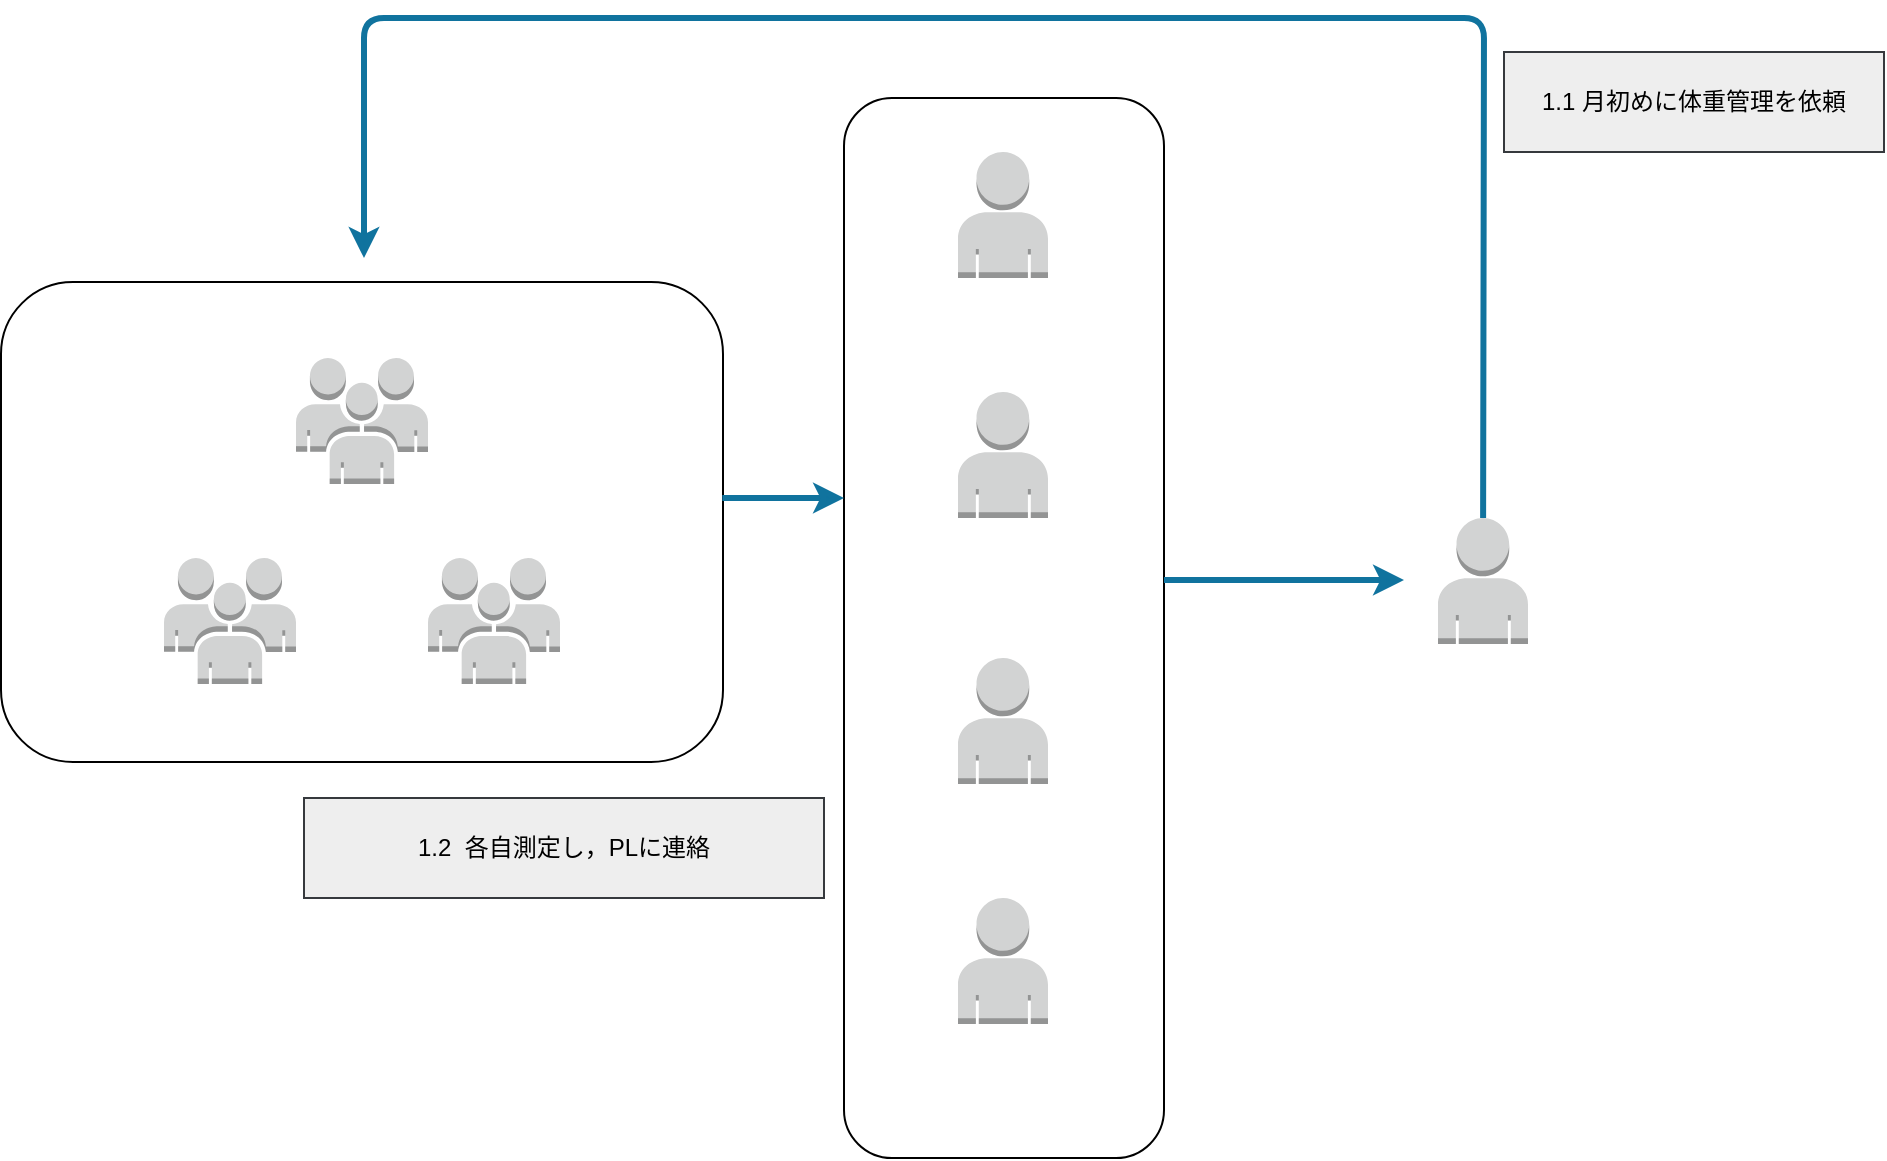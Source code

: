 <mxfile>
    <diagram id="ym_NobPLMBiLphNcCfzz" name="ページ1">
        <mxGraphModel dx="2031" dy="790" grid="1" gridSize="10" guides="1" tooltips="1" connect="1" arrows="1" fold="1" page="1" pageScale="1" pageWidth="827" pageHeight="1169" math="0" shadow="0">
            <root>
                <mxCell id="0"/>
                <mxCell id="1" parent="0"/>
                <mxCell id="19" value="" style="rounded=1;whiteSpace=wrap;html=1;" vertex="1" parent="1">
                    <mxGeometry x="280" y="80" width="160" height="530" as="geometry"/>
                </mxCell>
                <mxCell id="16" value="" style="rounded=1;whiteSpace=wrap;html=1;" vertex="1" parent="1">
                    <mxGeometry x="-141.5" y="172" width="361" height="240" as="geometry"/>
                </mxCell>
                <mxCell id="2" value="" style="outlineConnect=0;dashed=0;verticalLabelPosition=bottom;verticalAlign=top;align=center;html=1;shape=mxgraph.aws3.users;fillColor=#D2D3D3;gradientColor=none;" vertex="1" parent="1">
                    <mxGeometry x="6" y="210" width="66" height="63" as="geometry"/>
                </mxCell>
                <mxCell id="3" value="" style="outlineConnect=0;dashed=0;verticalLabelPosition=bottom;verticalAlign=top;align=center;html=1;shape=mxgraph.aws3.user;fillColor=#D2D3D3;gradientColor=none;" vertex="1" parent="1">
                    <mxGeometry x="337" y="107" width="45" height="63" as="geometry"/>
                </mxCell>
                <mxCell id="4" value="" style="outlineConnect=0;dashed=0;verticalLabelPosition=bottom;verticalAlign=top;align=center;html=1;shape=mxgraph.aws3.user;fillColor=#D2D3D3;gradientColor=none;" vertex="1" parent="1">
                    <mxGeometry x="337" y="227" width="45" height="63" as="geometry"/>
                </mxCell>
                <mxCell id="5" value="" style="outlineConnect=0;dashed=0;verticalLabelPosition=bottom;verticalAlign=top;align=center;html=1;shape=mxgraph.aws3.user;fillColor=#D2D3D3;gradientColor=none;" vertex="1" parent="1">
                    <mxGeometry x="337" y="360" width="45" height="63" as="geometry"/>
                </mxCell>
                <mxCell id="6" value="" style="outlineConnect=0;dashed=0;verticalLabelPosition=bottom;verticalAlign=top;align=center;html=1;shape=mxgraph.aws3.user;fillColor=#D2D3D3;gradientColor=none;" vertex="1" parent="1">
                    <mxGeometry x="337" y="480" width="45" height="63" as="geometry"/>
                </mxCell>
                <mxCell id="7" value="" style="outlineConnect=0;dashed=0;verticalLabelPosition=bottom;verticalAlign=top;align=center;html=1;shape=mxgraph.aws3.users;fillColor=#D2D3D3;gradientColor=none;" vertex="1" parent="1">
                    <mxGeometry x="72" y="310" width="66" height="63" as="geometry"/>
                </mxCell>
                <mxCell id="8" value="" style="outlineConnect=0;dashed=0;verticalLabelPosition=bottom;verticalAlign=top;align=center;html=1;shape=mxgraph.aws3.users;fillColor=#D2D3D3;gradientColor=none;" vertex="1" parent="1">
                    <mxGeometry x="-60" y="310" width="66" height="63" as="geometry"/>
                </mxCell>
                <mxCell id="10" value="" style="outlineConnect=0;dashed=0;verticalLabelPosition=bottom;verticalAlign=top;align=center;html=1;shape=mxgraph.aws3.user;fillColor=#D2D3D3;gradientColor=none;" vertex="1" parent="1">
                    <mxGeometry x="577" y="290" width="45" height="63" as="geometry"/>
                </mxCell>
                <mxCell id="13" value="" style="endArrow=classic;html=1;fillColor=#b1ddf0;strokeColor=#10739e;strokeWidth=3;" edge="1" parent="1" source="10">
                    <mxGeometry width="50" height="50" relative="1" as="geometry">
                        <mxPoint x="590" y="280" as="sourcePoint"/>
                        <mxPoint x="40" y="160" as="targetPoint"/>
                        <Array as="points">
                            <mxPoint x="600" y="40"/>
                            <mxPoint x="40" y="40"/>
                        </Array>
                    </mxGeometry>
                </mxCell>
                <mxCell id="18" value="" style="endArrow=classic;html=1;strokeWidth=3;exitX=0.999;exitY=0.45;exitDx=0;exitDy=0;exitPerimeter=0;fillColor=#b1ddf0;strokeColor=#10739e;" edge="1" parent="1" source="16">
                    <mxGeometry width="50" height="50" relative="1" as="geometry">
                        <mxPoint x="240" y="290" as="sourcePoint"/>
                        <mxPoint x="280" y="280" as="targetPoint"/>
                    </mxGeometry>
                </mxCell>
                <mxCell id="20" value="" style="endArrow=classic;html=1;strokeWidth=3;exitX=0.999;exitY=0.45;exitDx=0;exitDy=0;exitPerimeter=0;fillColor=#b1ddf0;strokeColor=#10739e;" edge="1" parent="1">
                    <mxGeometry width="50" height="50" relative="1" as="geometry">
                        <mxPoint x="439.999" y="321" as="sourcePoint"/>
                        <mxPoint x="560" y="321" as="targetPoint"/>
                    </mxGeometry>
                </mxCell>
                <mxCell id="21" value="1.1 月初めに体重管理を依頼" style="text;html=1;align=center;verticalAlign=middle;whiteSpace=wrap;rounded=0;fillColor=#eeeeee;strokeColor=#36393d;fontColor=#000000;" vertex="1" parent="1">
                    <mxGeometry x="610" y="57" width="190" height="50" as="geometry"/>
                </mxCell>
                <mxCell id="22" value="1.2&amp;nbsp; 各自測定し，PLに連絡" style="text;html=1;align=center;verticalAlign=middle;whiteSpace=wrap;rounded=0;fillColor=#eeeeee;strokeColor=#36393d;fontColor=#000000;" vertex="1" parent="1">
                    <mxGeometry x="10" y="430" width="260" height="50" as="geometry"/>
                </mxCell>
            </root>
        </mxGraphModel>
    </diagram>
</mxfile>
